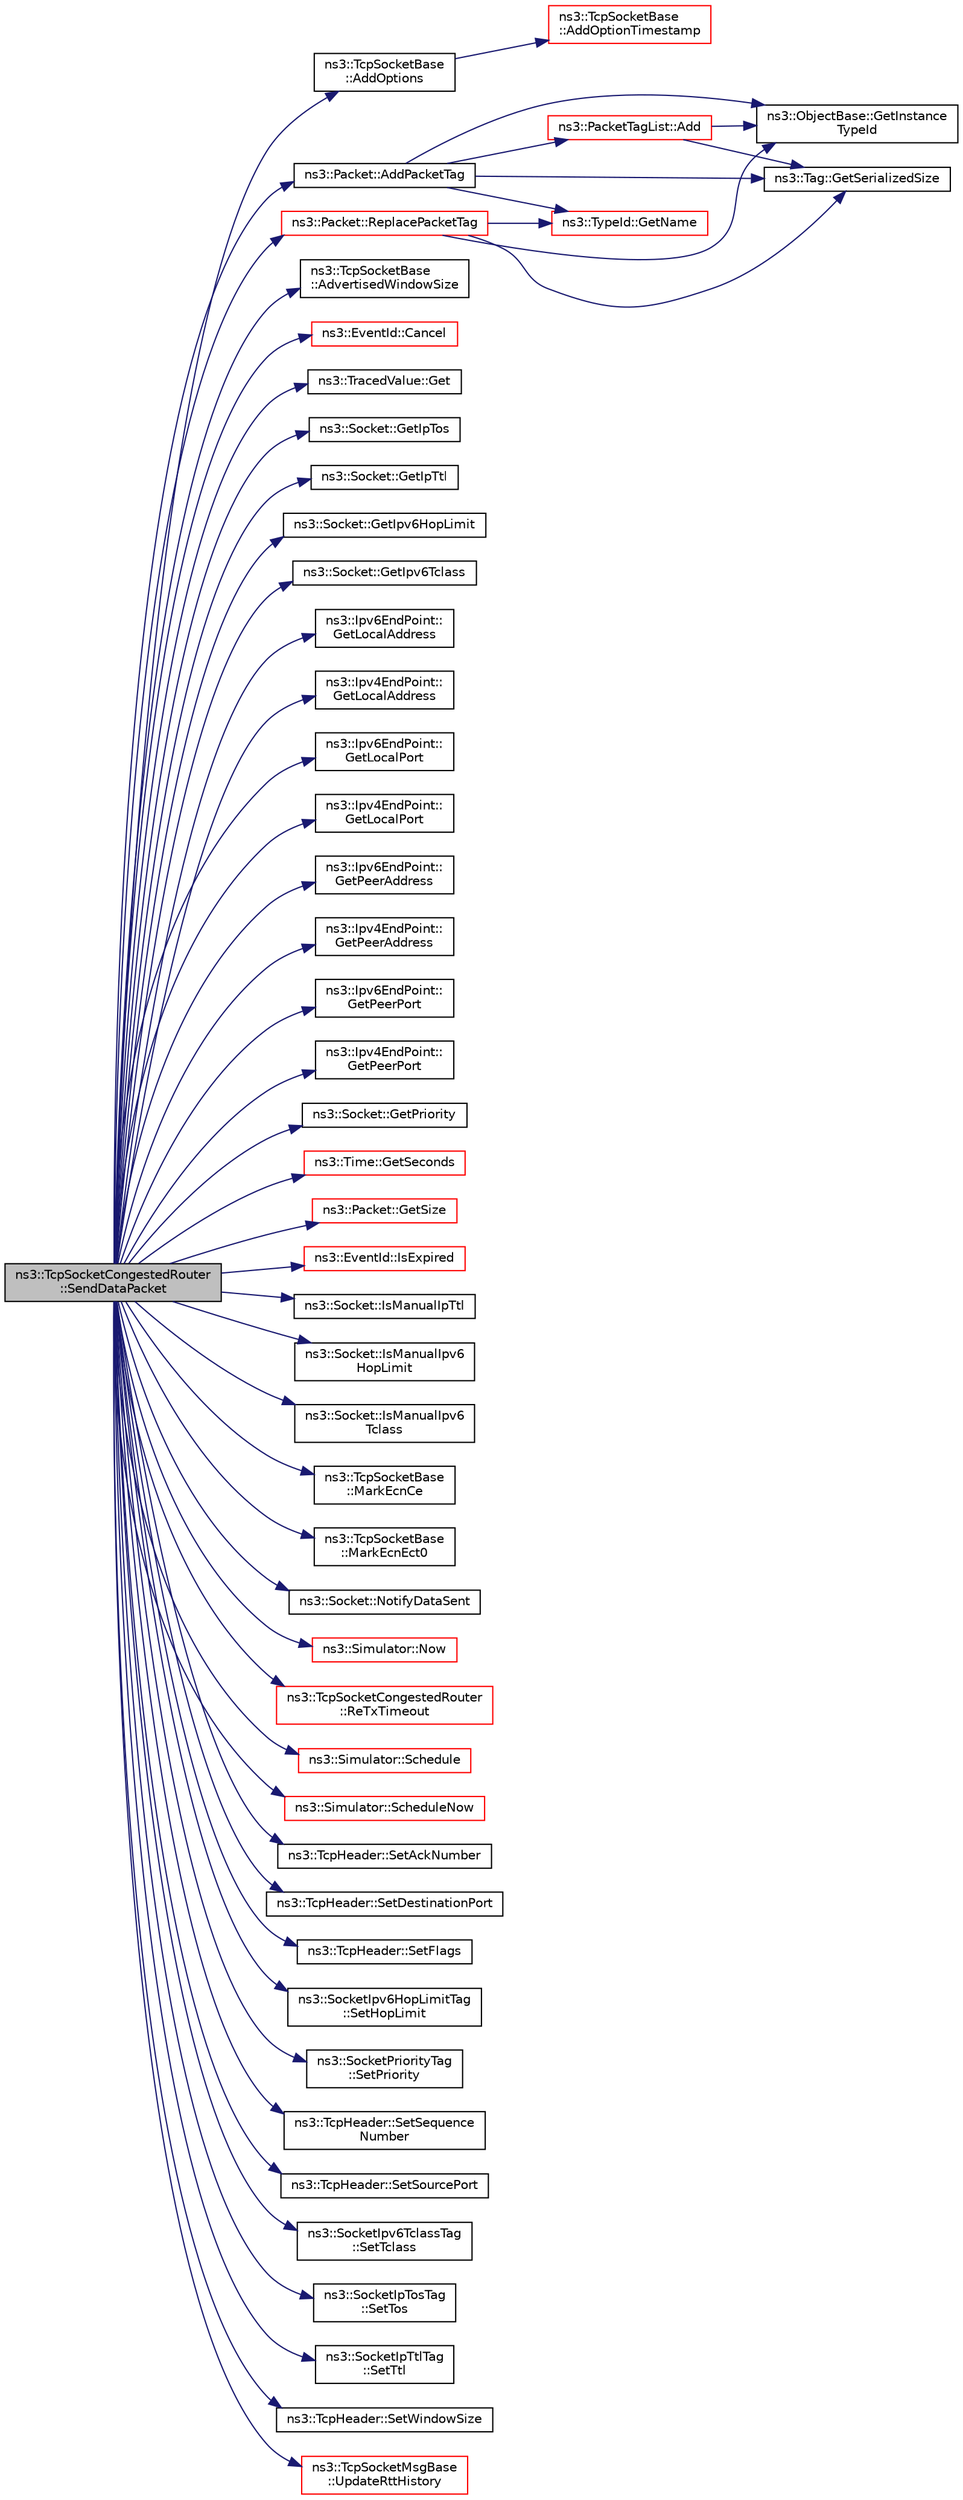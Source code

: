 digraph "ns3::TcpSocketCongestedRouter::SendDataPacket"
{
 // LATEX_PDF_SIZE
  edge [fontname="Helvetica",fontsize="10",labelfontname="Helvetica",labelfontsize="10"];
  node [fontname="Helvetica",fontsize="10",shape=record];
  rankdir="LR";
  Node1 [label="ns3::TcpSocketCongestedRouter\l::SendDataPacket",height=0.2,width=0.4,color="black", fillcolor="grey75", style="filled", fontcolor="black",tooltip="Extract at most maxSize bytes from the TxBuffer at sequence seq, add the TCP header,..."];
  Node1 -> Node2 [color="midnightblue",fontsize="10",style="solid",fontname="Helvetica"];
  Node2 [label="ns3::TcpSocketBase\l::AddOptions",height=0.2,width=0.4,color="black", fillcolor="white", style="filled",URL="$classns3_1_1_tcp_socket_base.html#a55087ef950f5c2f4a7cdb8c825666955",tooltip="Add options to TcpHeader."];
  Node2 -> Node3 [color="midnightblue",fontsize="10",style="solid",fontname="Helvetica"];
  Node3 [label="ns3::TcpSocketBase\l::AddOptionTimestamp",height=0.2,width=0.4,color="red", fillcolor="white", style="filled",URL="$classns3_1_1_tcp_socket_base.html#a62689196f68584e8731fb5c6b7693d30",tooltip="Add the timestamp option to the header."];
  Node1 -> Node71 [color="midnightblue",fontsize="10",style="solid",fontname="Helvetica"];
  Node71 [label="ns3::Packet::AddPacketTag",height=0.2,width=0.4,color="black", fillcolor="white", style="filled",URL="$classns3_1_1_packet.html#ac4a6bcd77e58bdc14c42a7d572d66cc9",tooltip="Add a packet tag."];
  Node71 -> Node72 [color="midnightblue",fontsize="10",style="solid",fontname="Helvetica"];
  Node72 [label="ns3::PacketTagList::Add",height=0.2,width=0.4,color="red", fillcolor="white", style="filled",URL="$classns3_1_1_packet_tag_list.html#af0d2442e29d24184d7c439f69977fbad",tooltip="Add a tag to the head of this branch."];
  Node72 -> Node35 [color="midnightblue",fontsize="10",style="solid",fontname="Helvetica"];
  Node35 [label="ns3::ObjectBase::GetInstance\lTypeId",height=0.2,width=0.4,color="black", fillcolor="white", style="filled",URL="$classns3_1_1_object_base.html#abe5b43a6f5b99a92a4c3122db31f06fb",tooltip="Get the most derived TypeId for this Object."];
  Node72 -> Node75 [color="midnightblue",fontsize="10",style="solid",fontname="Helvetica"];
  Node75 [label="ns3::Tag::GetSerializedSize",height=0.2,width=0.4,color="black", fillcolor="white", style="filled",URL="$classns3_1_1_tag.html#a01c8efdea943fd8cce2ef5d4d67eefa6",tooltip=" "];
  Node71 -> Node35 [color="midnightblue",fontsize="10",style="solid",fontname="Helvetica"];
  Node71 -> Node31 [color="midnightblue",fontsize="10",style="solid",fontname="Helvetica"];
  Node31 [label="ns3::TypeId::GetName",height=0.2,width=0.4,color="red", fillcolor="white", style="filled",URL="$classns3_1_1_type_id.html#abc4965475a579c2afdc668d7a7d58374",tooltip="Get the name."];
  Node71 -> Node75 [color="midnightblue",fontsize="10",style="solid",fontname="Helvetica"];
  Node1 -> Node77 [color="midnightblue",fontsize="10",style="solid",fontname="Helvetica"];
  Node77 [label="ns3::TcpSocketBase\l::AdvertisedWindowSize",height=0.2,width=0.4,color="black", fillcolor="white", style="filled",URL="$classns3_1_1_tcp_socket_base.html#aa0bcf7701399b0a95fd68a1ce5ee8756",tooltip="The amount of Rx window announced to the peer."];
  Node1 -> Node78 [color="midnightblue",fontsize="10",style="solid",fontname="Helvetica"];
  Node78 [label="ns3::EventId::Cancel",height=0.2,width=0.4,color="red", fillcolor="white", style="filled",URL="$classns3_1_1_event_id.html#a993ae94e48e014e1afd47edb16db7a11",tooltip="This method is syntactic sugar for the ns3::Simulator::Cancel method."];
  Node1 -> Node81 [color="midnightblue",fontsize="10",style="solid",fontname="Helvetica"];
  Node81 [label="ns3::TracedValue::Get",height=0.2,width=0.4,color="black", fillcolor="white", style="filled",URL="$classns3_1_1_traced_value.html#af77ce761fca6254db42c875dd1a4cdc6",tooltip="Get the underlying value."];
  Node1 -> Node82 [color="midnightblue",fontsize="10",style="solid",fontname="Helvetica"];
  Node82 [label="ns3::Socket::GetIpTos",height=0.2,width=0.4,color="black", fillcolor="white", style="filled",URL="$classns3_1_1_socket.html#aebd8182742d7664e529eb43ee767f8bc",tooltip="Query the value of IP Type of Service of this socket."];
  Node1 -> Node83 [color="midnightblue",fontsize="10",style="solid",fontname="Helvetica"];
  Node83 [label="ns3::Socket::GetIpTtl",height=0.2,width=0.4,color="black", fillcolor="white", style="filled",URL="$classns3_1_1_socket.html#aa011b2209f53069d1bb6f12d6489414f",tooltip="Query the value of IP Time to Live field of this socket."];
  Node1 -> Node84 [color="midnightblue",fontsize="10",style="solid",fontname="Helvetica"];
  Node84 [label="ns3::Socket::GetIpv6HopLimit",height=0.2,width=0.4,color="black", fillcolor="white", style="filled",URL="$classns3_1_1_socket.html#ab1dd38badcb59a53ff7954c572520ebb",tooltip="Query the value of IP Hop Limit field of this socket."];
  Node1 -> Node85 [color="midnightblue",fontsize="10",style="solid",fontname="Helvetica"];
  Node85 [label="ns3::Socket::GetIpv6Tclass",height=0.2,width=0.4,color="black", fillcolor="white", style="filled",URL="$classns3_1_1_socket.html#a0e2eca67a65a0311155f258ab5909591",tooltip="Query the value of IPv6 Traffic Class field of this socket."];
  Node1 -> Node86 [color="midnightblue",fontsize="10",style="solid",fontname="Helvetica"];
  Node86 [label="ns3::Ipv6EndPoint::\lGetLocalAddress",height=0.2,width=0.4,color="black", fillcolor="white", style="filled",URL="$classns3_1_1_ipv6_end_point.html#a1972cd26240d42cd75f93e12d9182976",tooltip="Get the local address."];
  Node1 -> Node87 [color="midnightblue",fontsize="10",style="solid",fontname="Helvetica"];
  Node87 [label="ns3::Ipv4EndPoint::\lGetLocalAddress",height=0.2,width=0.4,color="black", fillcolor="white", style="filled",URL="$classns3_1_1_ipv4_end_point.html#ae08283e26ace5880c3172ea5d803b6f8",tooltip="Get the local address."];
  Node1 -> Node88 [color="midnightblue",fontsize="10",style="solid",fontname="Helvetica"];
  Node88 [label="ns3::Ipv6EndPoint::\lGetLocalPort",height=0.2,width=0.4,color="black", fillcolor="white", style="filled",URL="$classns3_1_1_ipv6_end_point.html#a39a9fd4aa85a8ecbbf2d6c84d589080b",tooltip="Get the local port."];
  Node1 -> Node89 [color="midnightblue",fontsize="10",style="solid",fontname="Helvetica"];
  Node89 [label="ns3::Ipv4EndPoint::\lGetLocalPort",height=0.2,width=0.4,color="black", fillcolor="white", style="filled",URL="$classns3_1_1_ipv4_end_point.html#aab137f64770abf94f0b8a81217a0b106",tooltip="Get the local port."];
  Node1 -> Node90 [color="midnightblue",fontsize="10",style="solid",fontname="Helvetica"];
  Node90 [label="ns3::Ipv6EndPoint::\lGetPeerAddress",height=0.2,width=0.4,color="black", fillcolor="white", style="filled",URL="$classns3_1_1_ipv6_end_point.html#aa48c776ae54d85cf0f6a61a80d7b4cd8",tooltip="Get the peer address."];
  Node1 -> Node91 [color="midnightblue",fontsize="10",style="solid",fontname="Helvetica"];
  Node91 [label="ns3::Ipv4EndPoint::\lGetPeerAddress",height=0.2,width=0.4,color="black", fillcolor="white", style="filled",URL="$classns3_1_1_ipv4_end_point.html#a3faf5ec4dce2e951a6ade79758e2075d",tooltip="Get the peer address."];
  Node1 -> Node92 [color="midnightblue",fontsize="10",style="solid",fontname="Helvetica"];
  Node92 [label="ns3::Ipv6EndPoint::\lGetPeerPort",height=0.2,width=0.4,color="black", fillcolor="white", style="filled",URL="$classns3_1_1_ipv6_end_point.html#ac200f6b424104280ec1e55a415ed96fd",tooltip="Get the peer port."];
  Node1 -> Node93 [color="midnightblue",fontsize="10",style="solid",fontname="Helvetica"];
  Node93 [label="ns3::Ipv4EndPoint::\lGetPeerPort",height=0.2,width=0.4,color="black", fillcolor="white", style="filled",URL="$classns3_1_1_ipv4_end_point.html#a0954ccf4be313b3a2992894ae2baf1c6",tooltip="Get the peer port."];
  Node1 -> Node94 [color="midnightblue",fontsize="10",style="solid",fontname="Helvetica"];
  Node94 [label="ns3::Socket::GetPriority",height=0.2,width=0.4,color="black", fillcolor="white", style="filled",URL="$classns3_1_1_socket.html#a0f7c9448fb07c84952735c7b1fb170ba",tooltip="Query the priority value of this socket."];
  Node1 -> Node95 [color="midnightblue",fontsize="10",style="solid",fontname="Helvetica"];
  Node95 [label="ns3::Time::GetSeconds",height=0.2,width=0.4,color="red", fillcolor="white", style="filled",URL="$classns3_1_1_time.html#a27cb7c22324e0447740929b024dbeb66",tooltip="Get an approximation of the time stored in this instance in the indicated unit."];
  Node1 -> Node101 [color="midnightblue",fontsize="10",style="solid",fontname="Helvetica"];
  Node101 [label="ns3::Packet::GetSize",height=0.2,width=0.4,color="red", fillcolor="white", style="filled",URL="$classns3_1_1_packet.html#afff7cb1ff518ee6dc0d424e10a5ad6ec",tooltip="Returns the the size in bytes of the packet (including the zero-filled initial payload)."];
  Node1 -> Node103 [color="midnightblue",fontsize="10",style="solid",fontname="Helvetica"];
  Node103 [label="ns3::EventId::IsExpired",height=0.2,width=0.4,color="red", fillcolor="white", style="filled",URL="$classns3_1_1_event_id.html#acc25141054209b1a286a5471a51bd0c0",tooltip="This method is syntactic sugar for the ns3::Simulator::IsExpired method."];
  Node1 -> Node106 [color="midnightblue",fontsize="10",style="solid",fontname="Helvetica"];
  Node106 [label="ns3::Socket::IsManualIpTtl",height=0.2,width=0.4,color="black", fillcolor="white", style="filled",URL="$classns3_1_1_socket.html#a8fca162a145f79174fb94616acc91908",tooltip="Checks if the socket has a specific IPv4 TTL set."];
  Node1 -> Node107 [color="midnightblue",fontsize="10",style="solid",fontname="Helvetica"];
  Node107 [label="ns3::Socket::IsManualIpv6\lHopLimit",height=0.2,width=0.4,color="black", fillcolor="white", style="filled",URL="$classns3_1_1_socket.html#a06031be7af7fa4749d53d748d30e79d1",tooltip="Checks if the socket has a specific IPv6 Hop Limit set."];
  Node1 -> Node108 [color="midnightblue",fontsize="10",style="solid",fontname="Helvetica"];
  Node108 [label="ns3::Socket::IsManualIpv6\lTclass",height=0.2,width=0.4,color="black", fillcolor="white", style="filled",URL="$classns3_1_1_socket.html#ad3d1e3bc5728d3900bcdf377bc3cb957",tooltip="Checks if the socket has a specific IPv6 Tclass set."];
  Node1 -> Node109 [color="midnightblue",fontsize="10",style="solid",fontname="Helvetica"];
  Node109 [label="ns3::TcpSocketBase\l::MarkEcnCe",height=0.2,width=0.4,color="black", fillcolor="white", style="filled",URL="$classns3_1_1_tcp_socket_base.html#a8ef3aec90f73cd092c353ad76b5db06b",tooltip="Mark CE codepoint."];
  Node1 -> Node110 [color="midnightblue",fontsize="10",style="solid",fontname="Helvetica"];
  Node110 [label="ns3::TcpSocketBase\l::MarkEcnEct0",height=0.2,width=0.4,color="black", fillcolor="white", style="filled",URL="$classns3_1_1_tcp_socket_base.html#a5fd62177e5edf15607dbc85d48ccc26b",tooltip="Mark ECT(0) codepoint."];
  Node1 -> Node111 [color="midnightblue",fontsize="10",style="solid",fontname="Helvetica"];
  Node111 [label="ns3::Socket::NotifyDataSent",height=0.2,width=0.4,color="black", fillcolor="white", style="filled",URL="$classns3_1_1_socket.html#ae478fc503f7041a1da5e9db361f1ae20",tooltip="Notify through the callback (if set) that some data have been sent."];
  Node1 -> Node20 [color="midnightblue",fontsize="10",style="solid",fontname="Helvetica"];
  Node20 [label="ns3::Simulator::Now",height=0.2,width=0.4,color="red", fillcolor="white", style="filled",URL="$classns3_1_1_simulator.html#ac3178fa975b419f7875e7105be122800",tooltip="Return the current simulation virtual time."];
  Node1 -> Node112 [color="midnightblue",fontsize="10",style="solid",fontname="Helvetica"];
  Node112 [label="ns3::Packet::ReplacePacketTag",height=0.2,width=0.4,color="red", fillcolor="white", style="filled",URL="$classns3_1_1_packet.html#afb014ae9f4adddbfc51c64b085bfd405",tooltip="Replace the value of a packet tag."];
  Node112 -> Node35 [color="midnightblue",fontsize="10",style="solid",fontname="Helvetica"];
  Node112 -> Node31 [color="midnightblue",fontsize="10",style="solid",fontname="Helvetica"];
  Node112 -> Node75 [color="midnightblue",fontsize="10",style="solid",fontname="Helvetica"];
  Node1 -> Node116 [color="midnightblue",fontsize="10",style="solid",fontname="Helvetica"];
  Node116 [label="ns3::TcpSocketCongestedRouter\l::ReTxTimeout",height=0.2,width=0.4,color="red", fillcolor="white", style="filled",URL="$classns3_1_1_tcp_socket_congested_router.html#a7968b0600e13014e05334d2645818363",tooltip="An RTO event happened."];
  Node1 -> Node145 [color="midnightblue",fontsize="10",style="solid",fontname="Helvetica"];
  Node145 [label="ns3::Simulator::Schedule",height=0.2,width=0.4,color="red", fillcolor="white", style="filled",URL="$classns3_1_1_simulator.html#a3da7d28335c8ac0e3e86781f766df241",tooltip="Schedule an event to expire after delay."];
  Node1 -> Node185 [color="midnightblue",fontsize="10",style="solid",fontname="Helvetica"];
  Node185 [label="ns3::Simulator::ScheduleNow",height=0.2,width=0.4,color="red", fillcolor="white", style="filled",URL="$classns3_1_1_simulator.html#ab8a8b58feaa12f531175df5fd355c362",tooltip="Schedule an event to expire Now."];
  Node1 -> Node157 [color="midnightblue",fontsize="10",style="solid",fontname="Helvetica"];
  Node157 [label="ns3::TcpHeader::SetAckNumber",height=0.2,width=0.4,color="black", fillcolor="white", style="filled",URL="$classns3_1_1_tcp_header.html#ad594a427a382dc395261a94749e1878c",tooltip="Set the ACK number."];
  Node1 -> Node158 [color="midnightblue",fontsize="10",style="solid",fontname="Helvetica"];
  Node158 [label="ns3::TcpHeader::SetDestinationPort",height=0.2,width=0.4,color="black", fillcolor="white", style="filled",URL="$classns3_1_1_tcp_header.html#a3259c06373ba4261eaaaed0cbf40cad3",tooltip="Set the destination port."];
  Node1 -> Node159 [color="midnightblue",fontsize="10",style="solid",fontname="Helvetica"];
  Node159 [label="ns3::TcpHeader::SetFlags",height=0.2,width=0.4,color="black", fillcolor="white", style="filled",URL="$classns3_1_1_tcp_header.html#a6574356013e9c62b4543486f640f6be6",tooltip="Set flags of the header."];
  Node1 -> Node137 [color="midnightblue",fontsize="10",style="solid",fontname="Helvetica"];
  Node137 [label="ns3::SocketIpv6HopLimitTag\l::SetHopLimit",height=0.2,width=0.4,color="black", fillcolor="white", style="filled",URL="$classns3_1_1_socket_ipv6_hop_limit_tag.html#a788df60ac4c987e997e15ba8cb691b60",tooltip="Set the tag's Hop Limit."];
  Node1 -> Node138 [color="midnightblue",fontsize="10",style="solid",fontname="Helvetica"];
  Node138 [label="ns3::SocketPriorityTag\l::SetPriority",height=0.2,width=0.4,color="black", fillcolor="white", style="filled",URL="$classns3_1_1_socket_priority_tag.html#aca4be6f3e7c133189a76171488be5cf4",tooltip="Set the tag's priority."];
  Node1 -> Node160 [color="midnightblue",fontsize="10",style="solid",fontname="Helvetica"];
  Node160 [label="ns3::TcpHeader::SetSequence\lNumber",height=0.2,width=0.4,color="black", fillcolor="white", style="filled",URL="$classns3_1_1_tcp_header.html#a3483eb1604d7db47b1163b02f74bcc25",tooltip="Set the sequence Number."];
  Node1 -> Node161 [color="midnightblue",fontsize="10",style="solid",fontname="Helvetica"];
  Node161 [label="ns3::TcpHeader::SetSourcePort",height=0.2,width=0.4,color="black", fillcolor="white", style="filled",URL="$classns3_1_1_tcp_header.html#aceb2630b3d43118ee576aec58f55a0ff",tooltip="Set the source port."];
  Node1 -> Node139 [color="midnightblue",fontsize="10",style="solid",fontname="Helvetica"];
  Node139 [label="ns3::SocketIpv6TclassTag\l::SetTclass",height=0.2,width=0.4,color="black", fillcolor="white", style="filled",URL="$classns3_1_1_socket_ipv6_tclass_tag.html#aee319e224e59778f2195f7b3819aa40f",tooltip="Set the tag's Tclass."];
  Node1 -> Node140 [color="midnightblue",fontsize="10",style="solid",fontname="Helvetica"];
  Node140 [label="ns3::SocketIpTosTag\l::SetTos",height=0.2,width=0.4,color="black", fillcolor="white", style="filled",URL="$classns3_1_1_socket_ip_tos_tag.html#a9cd4bdabf70e52ebd36062461c743cd7",tooltip="Set the tag's TOS."];
  Node1 -> Node141 [color="midnightblue",fontsize="10",style="solid",fontname="Helvetica"];
  Node141 [label="ns3::SocketIpTtlTag\l::SetTtl",height=0.2,width=0.4,color="black", fillcolor="white", style="filled",URL="$classns3_1_1_socket_ip_ttl_tag.html#a48f236b4dde3533b9ab16372cf6c5237",tooltip="Set the tag's TTL."];
  Node1 -> Node162 [color="midnightblue",fontsize="10",style="solid",fontname="Helvetica"];
  Node162 [label="ns3::TcpHeader::SetWindowSize",height=0.2,width=0.4,color="black", fillcolor="white", style="filled",URL="$classns3_1_1_tcp_header.html#a659d7fc71c808249fe76fd5b667baf34",tooltip="Set the window size."];
  Node1 -> Node190 [color="midnightblue",fontsize="10",style="solid",fontname="Helvetica"];
  Node190 [label="ns3::TcpSocketMsgBase\l::UpdateRttHistory",height=0.2,width=0.4,color="red", fillcolor="white", style="filled",URL="$classns3_1_1_tcp_socket_msg_base.html#a08ac3b00fadcacfa05a20b24e7cb65cc",tooltip="Update the RTT history, when we send TCP segments."];
}
